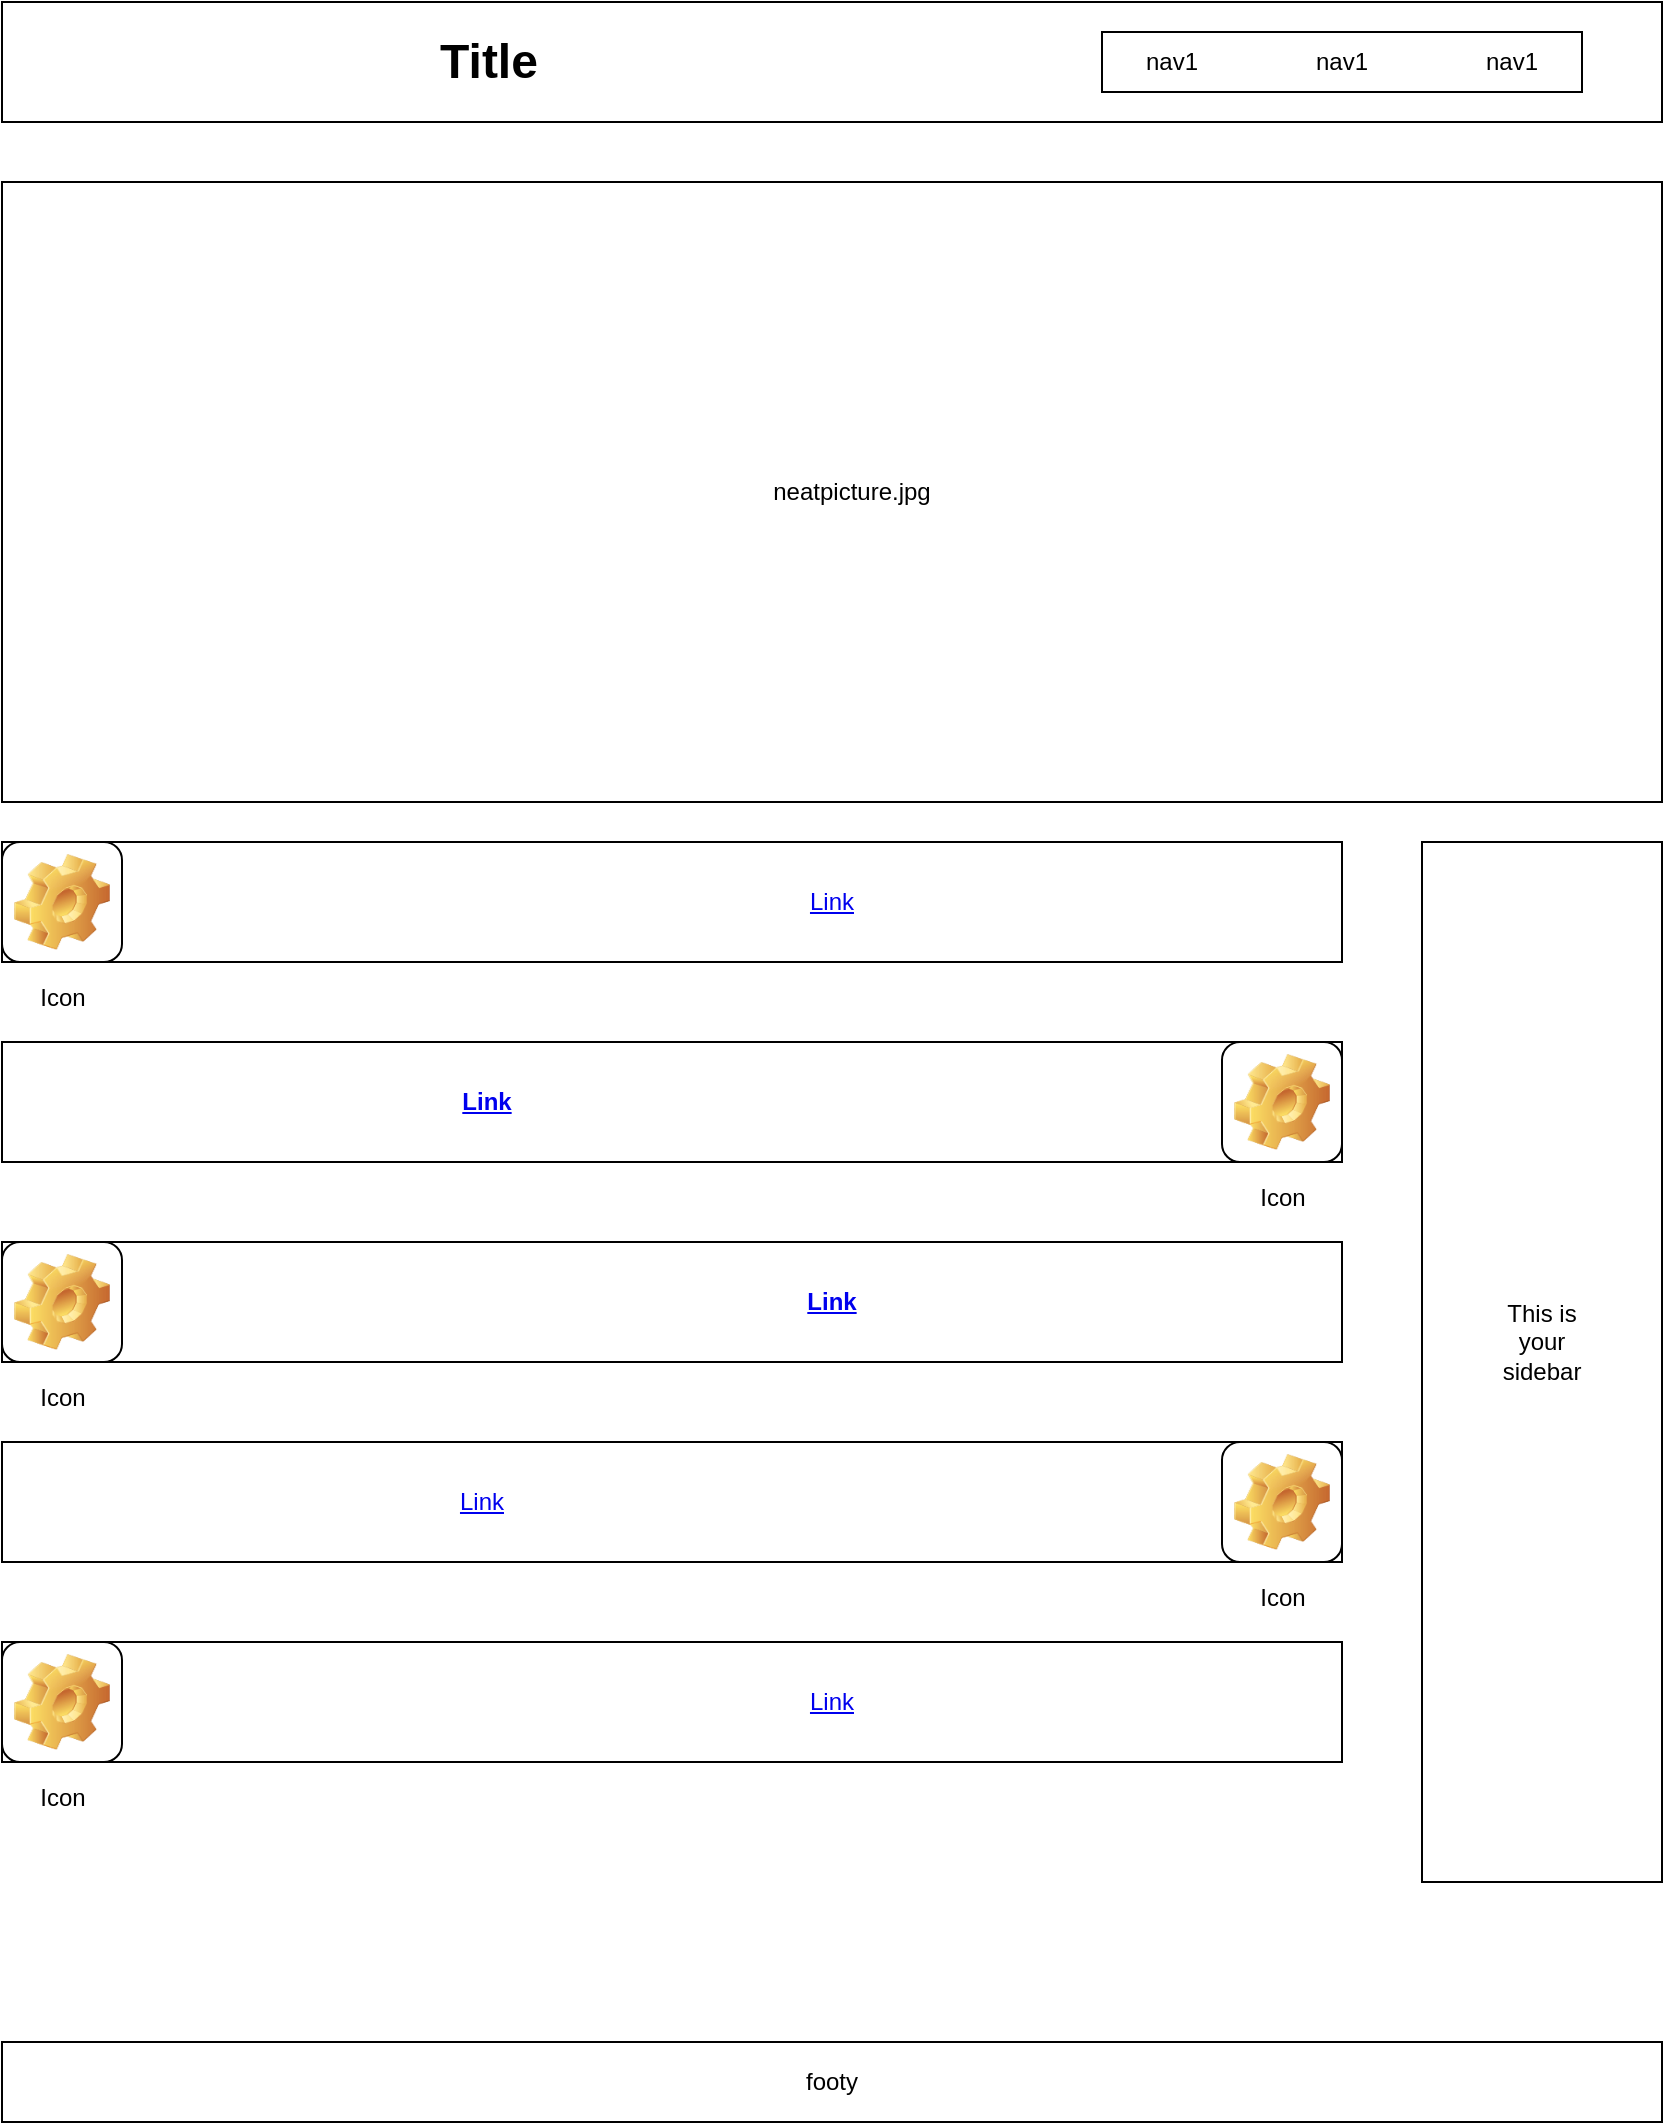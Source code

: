 <mxfile version="14.5.3" type="device"><diagram id="Og40i-PvXXrtQKneQY6D" name="Page-1"><mxGraphModel dx="1422" dy="762" grid="1" gridSize="10" guides="1" tooltips="1" connect="1" arrows="1" fold="1" page="1" pageScale="1" pageWidth="850" pageHeight="1100" math="0" shadow="0"><root><mxCell id="0"/><mxCell id="1" parent="0"/><mxCell id="DiaJymDoSuNnc95pGLL_-1" value="" style="rounded=0;whiteSpace=wrap;html=1;" vertex="1" parent="1"><mxGeometry x="10" y="20" width="830" height="60" as="geometry"/></mxCell><mxCell id="DiaJymDoSuNnc95pGLL_-2" value="" style="rounded=0;whiteSpace=wrap;html=1;" vertex="1" parent="1"><mxGeometry x="560" y="35" width="240" height="30" as="geometry"/></mxCell><mxCell id="DiaJymDoSuNnc95pGLL_-3" value="Title" style="text;strokeColor=none;fillColor=none;html=1;fontSize=24;fontStyle=1;verticalAlign=middle;align=center;" vertex="1" parent="1"><mxGeometry x="30" y="30" width="445" height="40" as="geometry"/></mxCell><mxCell id="DiaJymDoSuNnc95pGLL_-9" value="" style="rounded=0;whiteSpace=wrap;html=1;" vertex="1" parent="1"><mxGeometry x="10" y="110" width="830" height="310" as="geometry"/></mxCell><mxCell id="DiaJymDoSuNnc95pGLL_-10" value="" style="rounded=0;whiteSpace=wrap;html=1;" vertex="1" parent="1"><mxGeometry x="720" y="440" width="120" height="520" as="geometry"/></mxCell><mxCell id="DiaJymDoSuNnc95pGLL_-12" value="" style="rounded=0;whiteSpace=wrap;html=1;" vertex="1" parent="1"><mxGeometry x="10" y="1040" width="830" height="40" as="geometry"/></mxCell><mxCell id="DiaJymDoSuNnc95pGLL_-13" value="" style="rounded=0;whiteSpace=wrap;html=1;" vertex="1" parent="1"><mxGeometry x="10" y="440" width="670" height="60" as="geometry"/></mxCell><mxCell id="DiaJymDoSuNnc95pGLL_-14" value="" style="rounded=0;whiteSpace=wrap;html=1;" vertex="1" parent="1"><mxGeometry x="10" y="540" width="670" height="60" as="geometry"/></mxCell><mxCell id="DiaJymDoSuNnc95pGLL_-15" value="" style="rounded=0;whiteSpace=wrap;html=1;fontStyle=1" vertex="1" parent="1"><mxGeometry x="10" y="640" width="670" height="60" as="geometry"/></mxCell><mxCell id="DiaJymDoSuNnc95pGLL_-16" value="" style="rounded=0;whiteSpace=wrap;html=1;" vertex="1" parent="1"><mxGeometry x="10" y="740" width="670" height="60" as="geometry"/></mxCell><mxCell id="DiaJymDoSuNnc95pGLL_-17" value="" style="rounded=0;whiteSpace=wrap;html=1;" vertex="1" parent="1"><mxGeometry x="10" y="840" width="670" height="60" as="geometry"/></mxCell><mxCell id="DiaJymDoSuNnc95pGLL_-18" value="nav1" style="text;html=1;strokeColor=none;fillColor=none;align=center;verticalAlign=middle;whiteSpace=wrap;rounded=0;" vertex="1" parent="1"><mxGeometry x="570" y="40" width="50" height="20" as="geometry"/></mxCell><mxCell id="DiaJymDoSuNnc95pGLL_-19" value="nav1" style="text;html=1;strokeColor=none;fillColor=none;align=center;verticalAlign=middle;whiteSpace=wrap;rounded=0;" vertex="1" parent="1"><mxGeometry x="655" y="40" width="50" height="20" as="geometry"/></mxCell><mxCell id="DiaJymDoSuNnc95pGLL_-20" value="nav1" style="text;html=1;strokeColor=none;fillColor=none;align=center;verticalAlign=middle;whiteSpace=wrap;rounded=0;" vertex="1" parent="1"><mxGeometry x="740" y="40" width="50" height="20" as="geometry"/></mxCell><mxCell id="DiaJymDoSuNnc95pGLL_-21" value="neatpicture.jpg" style="text;html=1;strokeColor=none;fillColor=none;align=center;verticalAlign=middle;whiteSpace=wrap;rounded=0;" vertex="1" parent="1"><mxGeometry x="100" y="180" width="670" height="170" as="geometry"/></mxCell><mxCell id="DiaJymDoSuNnc95pGLL_-22" value="This is your sidebar" style="text;html=1;strokeColor=none;fillColor=none;align=center;verticalAlign=middle;whiteSpace=wrap;rounded=0;" vertex="1" parent="1"><mxGeometry x="760" y="470" width="40" height="440" as="geometry"/></mxCell><mxCell id="DiaJymDoSuNnc95pGLL_-23" value="footy" style="text;html=1;strokeColor=none;fillColor=none;align=center;verticalAlign=middle;whiteSpace=wrap;rounded=0;" vertex="1" parent="1"><mxGeometry x="405" y="1050" width="40" height="20" as="geometry"/></mxCell><mxCell id="DiaJymDoSuNnc95pGLL_-25" value="Icon" style="icon;html=1;image=img/clipart/Gear_128x128.png" vertex="1" parent="1"><mxGeometry x="10" y="440" width="60" height="60" as="geometry"/></mxCell><mxCell id="DiaJymDoSuNnc95pGLL_-26" value="Icon" style="icon;html=1;image=img/clipart/Gear_128x128.png" vertex="1" parent="1"><mxGeometry x="620" y="540" width="60" height="60" as="geometry"/></mxCell><mxCell id="DiaJymDoSuNnc95pGLL_-27" value="Icon" style="icon;html=1;image=img/clipart/Gear_128x128.png" vertex="1" parent="1"><mxGeometry x="10" y="640" width="60" height="60" as="geometry"/></mxCell><mxCell id="DiaJymDoSuNnc95pGLL_-28" value="Icon" style="icon;html=1;image=img/clipart/Gear_128x128.png" vertex="1" parent="1"><mxGeometry x="620" y="740" width="60" height="60" as="geometry"/></mxCell><mxCell id="DiaJymDoSuNnc95pGLL_-29" value="Icon" style="icon;html=1;image=img/clipart/Gear_128x128.png" vertex="1" parent="1"><mxGeometry x="10" y="840" width="60" height="60" as="geometry"/></mxCell><UserObject label="Link" link="https://www.draw.io" id="DiaJymDoSuNnc95pGLL_-30"><mxCell style="text;html=1;strokeColor=none;fillColor=none;whiteSpace=wrap;align=center;verticalAlign=middle;fontColor=#0000EE;fontStyle=4;" vertex="1" parent="1"><mxGeometry x="395" y="450" width="60" height="40" as="geometry"/></mxCell></UserObject><UserObject label="Link" link="https://www.draw.io" id="DiaJymDoSuNnc95pGLL_-31"><mxCell style="text;html=1;strokeColor=none;fillColor=none;whiteSpace=wrap;align=center;verticalAlign=middle;fontColor=#0000EE;fontStyle=5;" vertex="1" parent="1"><mxGeometry x="220" y="550" width="65" height="40" as="geometry"/></mxCell></UserObject><UserObject label="Link" link="https://www.draw.io" id="DiaJymDoSuNnc95pGLL_-32"><mxCell style="text;html=1;strokeColor=none;fillColor=none;whiteSpace=wrap;align=center;verticalAlign=middle;fontColor=#0000EE;fontStyle=5;" vertex="1" parent="1"><mxGeometry x="395" y="650" width="60" height="40" as="geometry"/></mxCell></UserObject><UserObject label="Link" link="https://www.draw.io" id="DiaJymDoSuNnc95pGLL_-33"><mxCell style="text;html=1;strokeColor=none;fillColor=none;whiteSpace=wrap;align=center;verticalAlign=middle;fontColor=#0000EE;fontStyle=4;" vertex="1" parent="1"><mxGeometry x="220" y="750" width="60" height="40" as="geometry"/></mxCell></UserObject><UserObject label="Link" link="https://www.draw.io" id="DiaJymDoSuNnc95pGLL_-34"><mxCell style="text;html=1;strokeColor=none;fillColor=none;whiteSpace=wrap;align=center;verticalAlign=middle;fontColor=#0000EE;fontStyle=4;" vertex="1" parent="1"><mxGeometry x="395" y="850" width="60" height="40" as="geometry"/></mxCell></UserObject></root></mxGraphModel></diagram></mxfile>